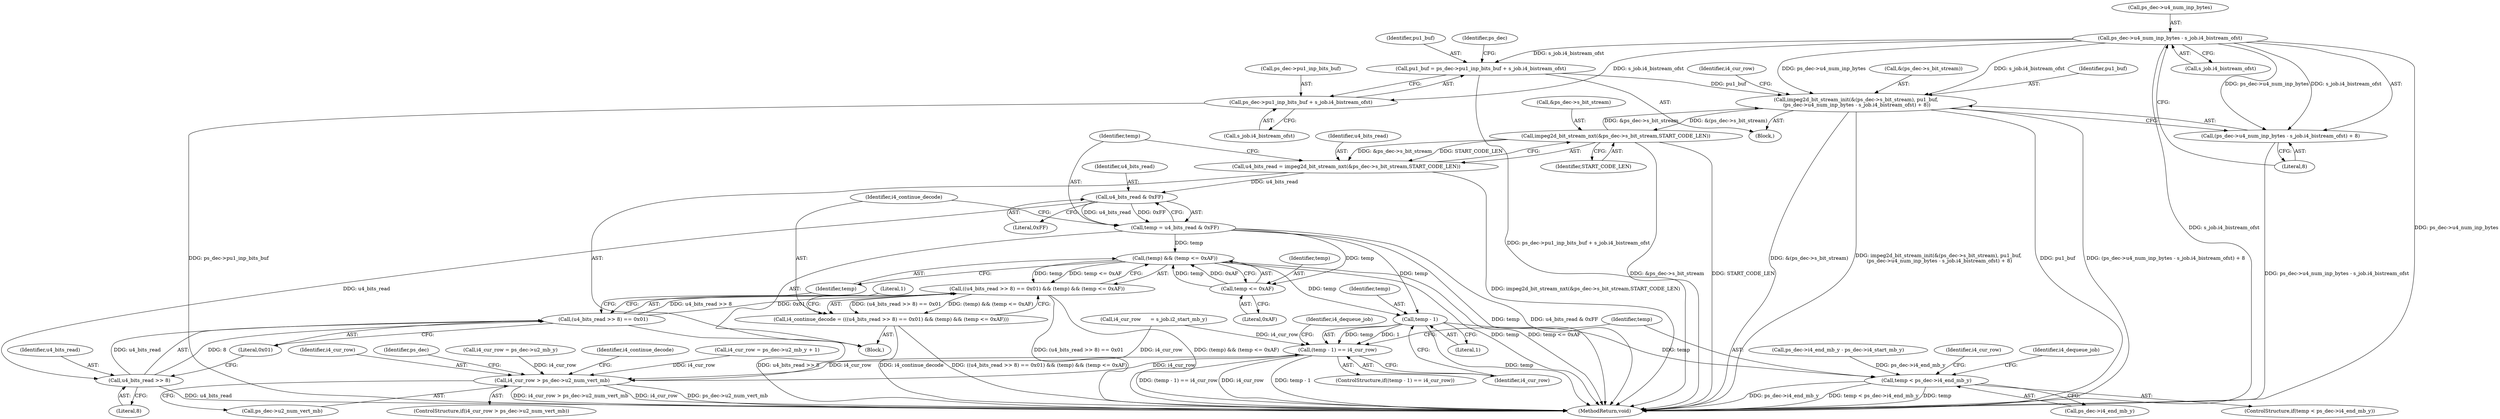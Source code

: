 digraph "0_Android_ba604d336b40fd4bde1622f64d67135bdbd61301@pointer" {
"1000190" [label="(Call,ps_dec->u4_num_inp_bytes - s_job.i4_bistream_ofst)"];
"1000174" [label="(Call,pu1_buf = ps_dec->pu1_inp_bits_buf + s_job.i4_bistream_ofst)"];
"1000183" [label="(Call,impeg2d_bit_stream_init(&(ps_dec->s_bit_stream), pu1_buf,\n (ps_dec->u4_num_inp_bytes - s_job.i4_bistream_ofst) + 8))"];
"1000298" [label="(Call,impeg2d_bit_stream_nxt(&ps_dec->s_bit_stream,START_CODE_LEN))"];
"1000296" [label="(Call,u4_bits_read = impeg2d_bit_stream_nxt(&ps_dec->s_bit_stream,START_CODE_LEN))"];
"1000306" [label="(Call,u4_bits_read & 0xFF)"];
"1000304" [label="(Call,temp = u4_bits_read & 0xFF)"];
"1000317" [label="(Call,(temp) && (temp <= 0xAF))"];
"1000311" [label="(Call,((u4_bits_read >> 8) == 0x01) && (temp) && (temp <= 0xAF))"];
"1000309" [label="(Call,i4_continue_decode = (((u4_bits_read >> 8) == 0x01) && (temp) && (temp <= 0xAF)))"];
"1000346" [label="(Call,temp - 1)"];
"1000345" [label="(Call,(temp - 1) == i4_cur_row)"];
"1000127" [label="(Call,i4_cur_row > ps_dec->u2_num_vert_mb)"];
"1000356" [label="(Call,temp < ps_dec->i4_end_mb_y)"];
"1000319" [label="(Call,temp <= 0xAF)"];
"1000313" [label="(Call,u4_bits_read >> 8)"];
"1000312" [label="(Call,(u4_bits_read >> 8) == 0x01)"];
"1000176" [label="(Call,ps_dec->pu1_inp_bits_buf + s_job.i4_bistream_ofst)"];
"1000189" [label="(Call,(ps_dec->u4_num_inp_bytes - s_job.i4_bistream_ofst) + 8)"];
"1000128" [label="(Identifier,i4_cur_row)"];
"1000142" [label="(Identifier,ps_dec)"];
"1000306" [label="(Call,u4_bits_read & 0xFF)"];
"1000189" [label="(Call,(ps_dec->u4_num_inp_bytes - s_job.i4_bistream_ofst) + 8)"];
"1000190" [label="(Call,ps_dec->u4_num_inp_bytes - s_job.i4_bistream_ofst)"];
"1000315" [label="(Literal,8)"];
"1000309" [label="(Call,i4_continue_decode = (((u4_bits_read >> 8) == 0x01) && (temp) && (temp <= 0xAF)))"];
"1000234" [label="(Call,ps_dec->i4_end_mb_y - ps_dec->i4_start_mb_y)"];
"1000316" [label="(Literal,0x01)"];
"1000175" [label="(Identifier,pu1_buf)"];
"1000321" [label="(Literal,0xAF)"];
"1000176" [label="(Call,ps_dec->pu1_inp_bits_buf + s_job.i4_bistream_ofst)"];
"1000318" [label="(Identifier,temp)"];
"1000362" [label="(Call,i4_cur_row = ps_dec->u2_mb_y)"];
"1000325" [label="(Literal,1)"];
"1000296" [label="(Call,u4_bits_read = impeg2d_bit_stream_nxt(&ps_dec->s_bit_stream,START_CODE_LEN))"];
"1000345" [label="(Call,(temp - 1) == i4_cur_row)"];
"1000320" [label="(Identifier,temp)"];
"1000298" [label="(Call,impeg2d_bit_stream_nxt(&ps_dec->s_bit_stream,START_CODE_LEN))"];
"1000346" [label="(Call,temp - 1)"];
"1000174" [label="(Call,pu1_buf = ps_dec->pu1_inp_bits_buf + s_job.i4_bistream_ofst)"];
"1000307" [label="(Identifier,u4_bits_read)"];
"1000311" [label="(Call,((u4_bits_read >> 8) == 0x01) && (temp) && (temp <= 0xAF))"];
"1000477" [label="(MethodReturn,void)"];
"1000317" [label="(Call,(temp) && (temp <= 0xAF))"];
"1000357" [label="(Identifier,temp)"];
"1000355" [label="(ControlStructure,if(temp < ps_dec->i4_end_mb_y))"];
"1000299" [label="(Call,&ps_dec->s_bit_stream)"];
"1000313" [label="(Call,u4_bits_read >> 8)"];
"1000180" [label="(Call,s_job.i4_bistream_ofst)"];
"1000308" [label="(Literal,0xFF)"];
"1000348" [label="(Literal,1)"];
"1000186" [label="(Identifier,ps_dec)"];
"1000358" [label="(Call,ps_dec->i4_end_mb_y)"];
"1000177" [label="(Call,ps_dec->pu1_inp_bits_buf)"];
"1000305" [label="(Identifier,temp)"];
"1000295" [label="(Block,)"];
"1000363" [label="(Identifier,i4_cur_row)"];
"1000352" [label="(Identifier,i4_dequeue_job)"];
"1000173" [label="(Block,)"];
"1000356" [label="(Call,temp < ps_dec->i4_end_mb_y)"];
"1000127" [label="(Call,i4_cur_row > ps_dec->u2_num_vert_mb)"];
"1000199" [label="(Identifier,i4_cur_row)"];
"1000319" [label="(Call,temp <= 0xAF)"];
"1000370" [label="(Identifier,i4_dequeue_job)"];
"1000310" [label="(Identifier,i4_continue_decode)"];
"1000198" [label="(Call,i4_cur_row      = s_job.i2_start_mb_y)"];
"1000303" [label="(Identifier,START_CODE_LEN)"];
"1000194" [label="(Call,s_job.i4_bistream_ofst)"];
"1000304" [label="(Call,temp = u4_bits_read & 0xFF)"];
"1000312" [label="(Call,(u4_bits_read >> 8) == 0x01)"];
"1000347" [label="(Identifier,temp)"];
"1000184" [label="(Call,&(ps_dec->s_bit_stream))"];
"1000191" [label="(Call,ps_dec->u4_num_inp_bytes)"];
"1000349" [label="(Identifier,i4_cur_row)"];
"1000297" [label="(Identifier,u4_bits_read)"];
"1000126" [label="(ControlStructure,if(i4_cur_row > ps_dec->u2_num_vert_mb))"];
"1000183" [label="(Call,impeg2d_bit_stream_init(&(ps_dec->s_bit_stream), pu1_buf,\n (ps_dec->u4_num_inp_bytes - s_job.i4_bistream_ofst) + 8))"];
"1000129" [label="(Call,ps_dec->u2_num_vert_mb)"];
"1000134" [label="(Identifier,i4_continue_decode)"];
"1000314" [label="(Identifier,u4_bits_read)"];
"1000111" [label="(Call,i4_cur_row = ps_dec->u2_mb_y + 1)"];
"1000188" [label="(Identifier,pu1_buf)"];
"1000197" [label="(Literal,8)"];
"1000344" [label="(ControlStructure,if((temp - 1) == i4_cur_row))"];
"1000190" -> "1000189"  [label="AST: "];
"1000190" -> "1000194"  [label="CFG: "];
"1000191" -> "1000190"  [label="AST: "];
"1000194" -> "1000190"  [label="AST: "];
"1000197" -> "1000190"  [label="CFG: "];
"1000190" -> "1000477"  [label="DDG: s_job.i4_bistream_ofst"];
"1000190" -> "1000477"  [label="DDG: ps_dec->u4_num_inp_bytes"];
"1000190" -> "1000174"  [label="DDG: s_job.i4_bistream_ofst"];
"1000190" -> "1000176"  [label="DDG: s_job.i4_bistream_ofst"];
"1000190" -> "1000183"  [label="DDG: ps_dec->u4_num_inp_bytes"];
"1000190" -> "1000183"  [label="DDG: s_job.i4_bistream_ofst"];
"1000190" -> "1000189"  [label="DDG: ps_dec->u4_num_inp_bytes"];
"1000190" -> "1000189"  [label="DDG: s_job.i4_bistream_ofst"];
"1000174" -> "1000173"  [label="AST: "];
"1000174" -> "1000176"  [label="CFG: "];
"1000175" -> "1000174"  [label="AST: "];
"1000176" -> "1000174"  [label="AST: "];
"1000186" -> "1000174"  [label="CFG: "];
"1000174" -> "1000477"  [label="DDG: ps_dec->pu1_inp_bits_buf + s_job.i4_bistream_ofst"];
"1000174" -> "1000183"  [label="DDG: pu1_buf"];
"1000183" -> "1000173"  [label="AST: "];
"1000183" -> "1000189"  [label="CFG: "];
"1000184" -> "1000183"  [label="AST: "];
"1000188" -> "1000183"  [label="AST: "];
"1000189" -> "1000183"  [label="AST: "];
"1000199" -> "1000183"  [label="CFG: "];
"1000183" -> "1000477"  [label="DDG: pu1_buf"];
"1000183" -> "1000477"  [label="DDG: (ps_dec->u4_num_inp_bytes - s_job.i4_bistream_ofst) + 8"];
"1000183" -> "1000477"  [label="DDG: &(ps_dec->s_bit_stream)"];
"1000183" -> "1000477"  [label="DDG: impeg2d_bit_stream_init(&(ps_dec->s_bit_stream), pu1_buf,\n (ps_dec->u4_num_inp_bytes - s_job.i4_bistream_ofst) + 8)"];
"1000298" -> "1000183"  [label="DDG: &ps_dec->s_bit_stream"];
"1000183" -> "1000298"  [label="DDG: &(ps_dec->s_bit_stream)"];
"1000298" -> "1000296"  [label="AST: "];
"1000298" -> "1000303"  [label="CFG: "];
"1000299" -> "1000298"  [label="AST: "];
"1000303" -> "1000298"  [label="AST: "];
"1000296" -> "1000298"  [label="CFG: "];
"1000298" -> "1000477"  [label="DDG: START_CODE_LEN"];
"1000298" -> "1000477"  [label="DDG: &ps_dec->s_bit_stream"];
"1000298" -> "1000296"  [label="DDG: &ps_dec->s_bit_stream"];
"1000298" -> "1000296"  [label="DDG: START_CODE_LEN"];
"1000296" -> "1000295"  [label="AST: "];
"1000297" -> "1000296"  [label="AST: "];
"1000305" -> "1000296"  [label="CFG: "];
"1000296" -> "1000477"  [label="DDG: impeg2d_bit_stream_nxt(&ps_dec->s_bit_stream,START_CODE_LEN)"];
"1000296" -> "1000306"  [label="DDG: u4_bits_read"];
"1000306" -> "1000304"  [label="AST: "];
"1000306" -> "1000308"  [label="CFG: "];
"1000307" -> "1000306"  [label="AST: "];
"1000308" -> "1000306"  [label="AST: "];
"1000304" -> "1000306"  [label="CFG: "];
"1000306" -> "1000304"  [label="DDG: u4_bits_read"];
"1000306" -> "1000304"  [label="DDG: 0xFF"];
"1000306" -> "1000313"  [label="DDG: u4_bits_read"];
"1000304" -> "1000295"  [label="AST: "];
"1000305" -> "1000304"  [label="AST: "];
"1000310" -> "1000304"  [label="CFG: "];
"1000304" -> "1000477"  [label="DDG: temp"];
"1000304" -> "1000477"  [label="DDG: u4_bits_read & 0xFF"];
"1000304" -> "1000317"  [label="DDG: temp"];
"1000304" -> "1000319"  [label="DDG: temp"];
"1000304" -> "1000346"  [label="DDG: temp"];
"1000317" -> "1000311"  [label="AST: "];
"1000317" -> "1000318"  [label="CFG: "];
"1000317" -> "1000319"  [label="CFG: "];
"1000318" -> "1000317"  [label="AST: "];
"1000319" -> "1000317"  [label="AST: "];
"1000311" -> "1000317"  [label="CFG: "];
"1000317" -> "1000477"  [label="DDG: temp"];
"1000317" -> "1000477"  [label="DDG: temp <= 0xAF"];
"1000317" -> "1000311"  [label="DDG: temp"];
"1000317" -> "1000311"  [label="DDG: temp <= 0xAF"];
"1000319" -> "1000317"  [label="DDG: temp"];
"1000319" -> "1000317"  [label="DDG: 0xAF"];
"1000317" -> "1000346"  [label="DDG: temp"];
"1000311" -> "1000309"  [label="AST: "];
"1000311" -> "1000312"  [label="CFG: "];
"1000312" -> "1000311"  [label="AST: "];
"1000309" -> "1000311"  [label="CFG: "];
"1000311" -> "1000477"  [label="DDG: (u4_bits_read >> 8) == 0x01"];
"1000311" -> "1000477"  [label="DDG: (temp) && (temp <= 0xAF)"];
"1000311" -> "1000309"  [label="DDG: (u4_bits_read >> 8) == 0x01"];
"1000311" -> "1000309"  [label="DDG: (temp) && (temp <= 0xAF)"];
"1000312" -> "1000311"  [label="DDG: u4_bits_read >> 8"];
"1000312" -> "1000311"  [label="DDG: 0x01"];
"1000309" -> "1000295"  [label="AST: "];
"1000310" -> "1000309"  [label="AST: "];
"1000325" -> "1000309"  [label="CFG: "];
"1000309" -> "1000477"  [label="DDG: i4_continue_decode"];
"1000309" -> "1000477"  [label="DDG: ((u4_bits_read >> 8) == 0x01) && (temp) && (temp <= 0xAF)"];
"1000346" -> "1000345"  [label="AST: "];
"1000346" -> "1000348"  [label="CFG: "];
"1000347" -> "1000346"  [label="AST: "];
"1000348" -> "1000346"  [label="AST: "];
"1000349" -> "1000346"  [label="CFG: "];
"1000346" -> "1000477"  [label="DDG: temp"];
"1000346" -> "1000345"  [label="DDG: temp"];
"1000346" -> "1000345"  [label="DDG: 1"];
"1000346" -> "1000356"  [label="DDG: temp"];
"1000345" -> "1000344"  [label="AST: "];
"1000345" -> "1000349"  [label="CFG: "];
"1000349" -> "1000345"  [label="AST: "];
"1000352" -> "1000345"  [label="CFG: "];
"1000357" -> "1000345"  [label="CFG: "];
"1000345" -> "1000477"  [label="DDG: i4_cur_row"];
"1000345" -> "1000477"  [label="DDG: temp - 1"];
"1000345" -> "1000477"  [label="DDG: (temp - 1) == i4_cur_row"];
"1000345" -> "1000127"  [label="DDG: i4_cur_row"];
"1000198" -> "1000345"  [label="DDG: i4_cur_row"];
"1000127" -> "1000345"  [label="DDG: i4_cur_row"];
"1000127" -> "1000126"  [label="AST: "];
"1000127" -> "1000129"  [label="CFG: "];
"1000128" -> "1000127"  [label="AST: "];
"1000129" -> "1000127"  [label="AST: "];
"1000134" -> "1000127"  [label="CFG: "];
"1000142" -> "1000127"  [label="CFG: "];
"1000127" -> "1000477"  [label="DDG: ps_dec->u2_num_vert_mb"];
"1000127" -> "1000477"  [label="DDG: i4_cur_row > ps_dec->u2_num_vert_mb"];
"1000127" -> "1000477"  [label="DDG: i4_cur_row"];
"1000111" -> "1000127"  [label="DDG: i4_cur_row"];
"1000198" -> "1000127"  [label="DDG: i4_cur_row"];
"1000362" -> "1000127"  [label="DDG: i4_cur_row"];
"1000356" -> "1000355"  [label="AST: "];
"1000356" -> "1000358"  [label="CFG: "];
"1000357" -> "1000356"  [label="AST: "];
"1000358" -> "1000356"  [label="AST: "];
"1000363" -> "1000356"  [label="CFG: "];
"1000370" -> "1000356"  [label="CFG: "];
"1000356" -> "1000477"  [label="DDG: temp < ps_dec->i4_end_mb_y"];
"1000356" -> "1000477"  [label="DDG: temp"];
"1000356" -> "1000477"  [label="DDG: ps_dec->i4_end_mb_y"];
"1000234" -> "1000356"  [label="DDG: ps_dec->i4_end_mb_y"];
"1000319" -> "1000321"  [label="CFG: "];
"1000320" -> "1000319"  [label="AST: "];
"1000321" -> "1000319"  [label="AST: "];
"1000313" -> "1000312"  [label="AST: "];
"1000313" -> "1000315"  [label="CFG: "];
"1000314" -> "1000313"  [label="AST: "];
"1000315" -> "1000313"  [label="AST: "];
"1000316" -> "1000313"  [label="CFG: "];
"1000313" -> "1000477"  [label="DDG: u4_bits_read"];
"1000313" -> "1000312"  [label="DDG: u4_bits_read"];
"1000313" -> "1000312"  [label="DDG: 8"];
"1000312" -> "1000316"  [label="CFG: "];
"1000316" -> "1000312"  [label="AST: "];
"1000318" -> "1000312"  [label="CFG: "];
"1000312" -> "1000477"  [label="DDG: u4_bits_read >> 8"];
"1000176" -> "1000180"  [label="CFG: "];
"1000177" -> "1000176"  [label="AST: "];
"1000180" -> "1000176"  [label="AST: "];
"1000176" -> "1000477"  [label="DDG: ps_dec->pu1_inp_bits_buf"];
"1000189" -> "1000197"  [label="CFG: "];
"1000197" -> "1000189"  [label="AST: "];
"1000189" -> "1000477"  [label="DDG: ps_dec->u4_num_inp_bytes - s_job.i4_bistream_ofst"];
}
